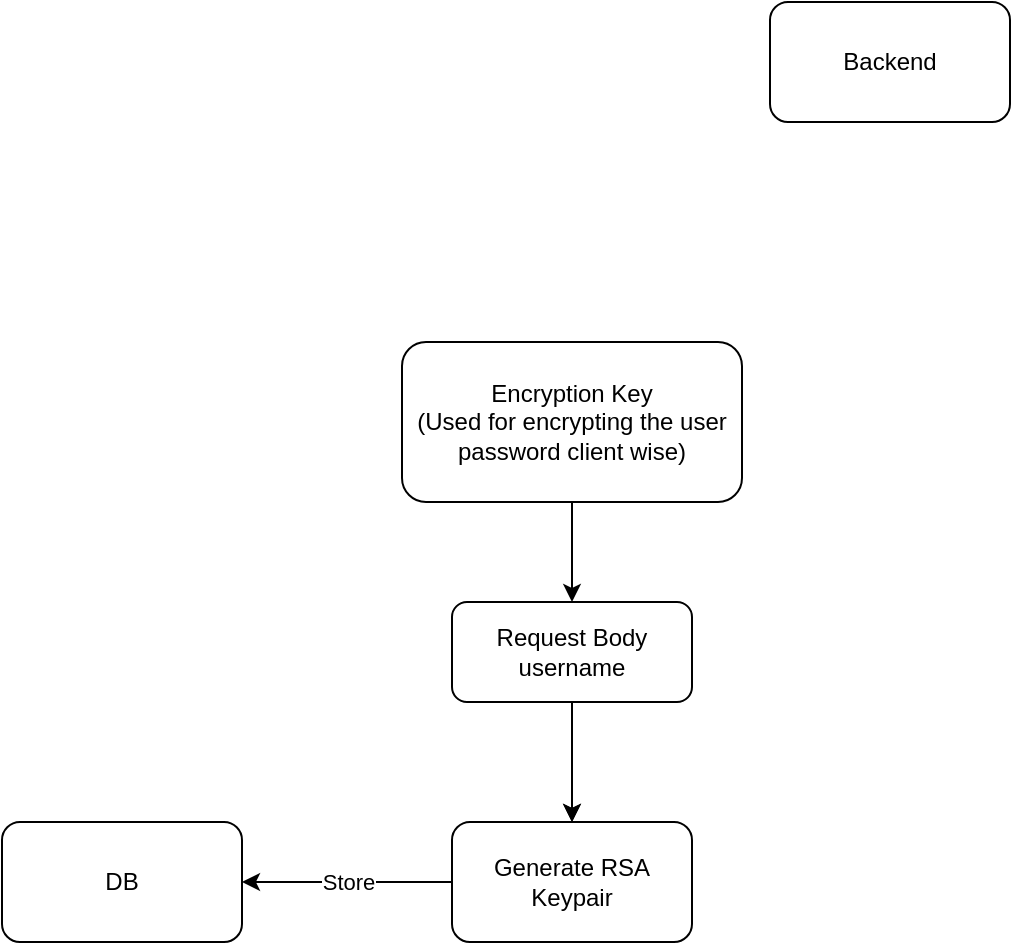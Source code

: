 <mxfile version="14.9.6" type="github">
  <diagram id="B94MK6AZcTMCaZdwlap7" name="Page-1">
    <mxGraphModel dx="1808" dy="538" grid="1" gridSize="10" guides="1" tooltips="1" connect="1" arrows="1" fold="1" page="1" pageScale="1" pageWidth="827" pageHeight="1169" math="0" shadow="0">
      <root>
        <mxCell id="0" />
        <mxCell id="1" parent="0" />
        <mxCell id="oLLIC_oALKhIsvuhBStB-2" value="Backend" style="rounded=1;whiteSpace=wrap;html=1;" vertex="1" parent="1">
          <mxGeometry x="354" y="30" width="120" height="60" as="geometry" />
        </mxCell>
        <mxCell id="oLLIC_oALKhIsvuhBStB-16" style="edgeStyle=orthogonalEdgeStyle;rounded=0;orthogonalLoop=1;jettySize=auto;html=1;" edge="1" parent="1" source="oLLIC_oALKhIsvuhBStB-12" target="oLLIC_oALKhIsvuhBStB-15">
          <mxGeometry relative="1" as="geometry" />
        </mxCell>
        <mxCell id="oLLIC_oALKhIsvuhBStB-12" value="&lt;div&gt;Encryption Key&lt;/div&gt;&lt;div&gt;(Used for encrypting the user password client wise)&lt;br&gt;&lt;/div&gt;" style="rounded=1;whiteSpace=wrap;html=1;" vertex="1" parent="1">
          <mxGeometry x="170" y="200" width="170" height="80" as="geometry" />
        </mxCell>
        <mxCell id="oLLIC_oALKhIsvuhBStB-13" value="DB" style="rounded=1;whiteSpace=wrap;html=1;" vertex="1" parent="1">
          <mxGeometry x="-30" y="440" width="120" height="60" as="geometry" />
        </mxCell>
        <mxCell id="oLLIC_oALKhIsvuhBStB-22" value="" style="edgeStyle=orthogonalEdgeStyle;rounded=0;orthogonalLoop=1;jettySize=auto;html=1;" edge="1" parent="1" source="oLLIC_oALKhIsvuhBStB-15" target="oLLIC_oALKhIsvuhBStB-17">
          <mxGeometry relative="1" as="geometry" />
        </mxCell>
        <mxCell id="oLLIC_oALKhIsvuhBStB-23" style="edgeStyle=orthogonalEdgeStyle;rounded=0;orthogonalLoop=1;jettySize=auto;html=1;" edge="1" parent="1" source="oLLIC_oALKhIsvuhBStB-15" target="oLLIC_oALKhIsvuhBStB-17">
          <mxGeometry relative="1" as="geometry" />
        </mxCell>
        <mxCell id="oLLIC_oALKhIsvuhBStB-15" value="&lt;div&gt;Request Body&lt;/div&gt;&lt;div&gt;username&lt;br&gt;&lt;/div&gt;" style="rounded=1;whiteSpace=wrap;html=1;" vertex="1" parent="1">
          <mxGeometry x="195" y="330" width="120" height="50" as="geometry" />
        </mxCell>
        <mxCell id="oLLIC_oALKhIsvuhBStB-17" value="Generate RSA Keypair" style="rounded=1;whiteSpace=wrap;html=1;" vertex="1" parent="1">
          <mxGeometry x="195" y="440" width="120" height="60" as="geometry" />
        </mxCell>
        <mxCell id="oLLIC_oALKhIsvuhBStB-20" value="" style="endArrow=classic;html=1;exitX=0;exitY=0.5;exitDx=0;exitDy=0;entryX=1;entryY=0.5;entryDx=0;entryDy=0;" edge="1" parent="1" source="oLLIC_oALKhIsvuhBStB-17" target="oLLIC_oALKhIsvuhBStB-13">
          <mxGeometry relative="1" as="geometry">
            <mxPoint x="110" y="510" as="sourcePoint" />
            <mxPoint x="210" y="510" as="targetPoint" />
          </mxGeometry>
        </mxCell>
        <mxCell id="oLLIC_oALKhIsvuhBStB-21" value="&lt;div&gt;Store&lt;/div&gt;" style="edgeLabel;resizable=0;html=1;align=center;verticalAlign=middle;" connectable="0" vertex="1" parent="oLLIC_oALKhIsvuhBStB-20">
          <mxGeometry relative="1" as="geometry" />
        </mxCell>
      </root>
    </mxGraphModel>
  </diagram>
</mxfile>
